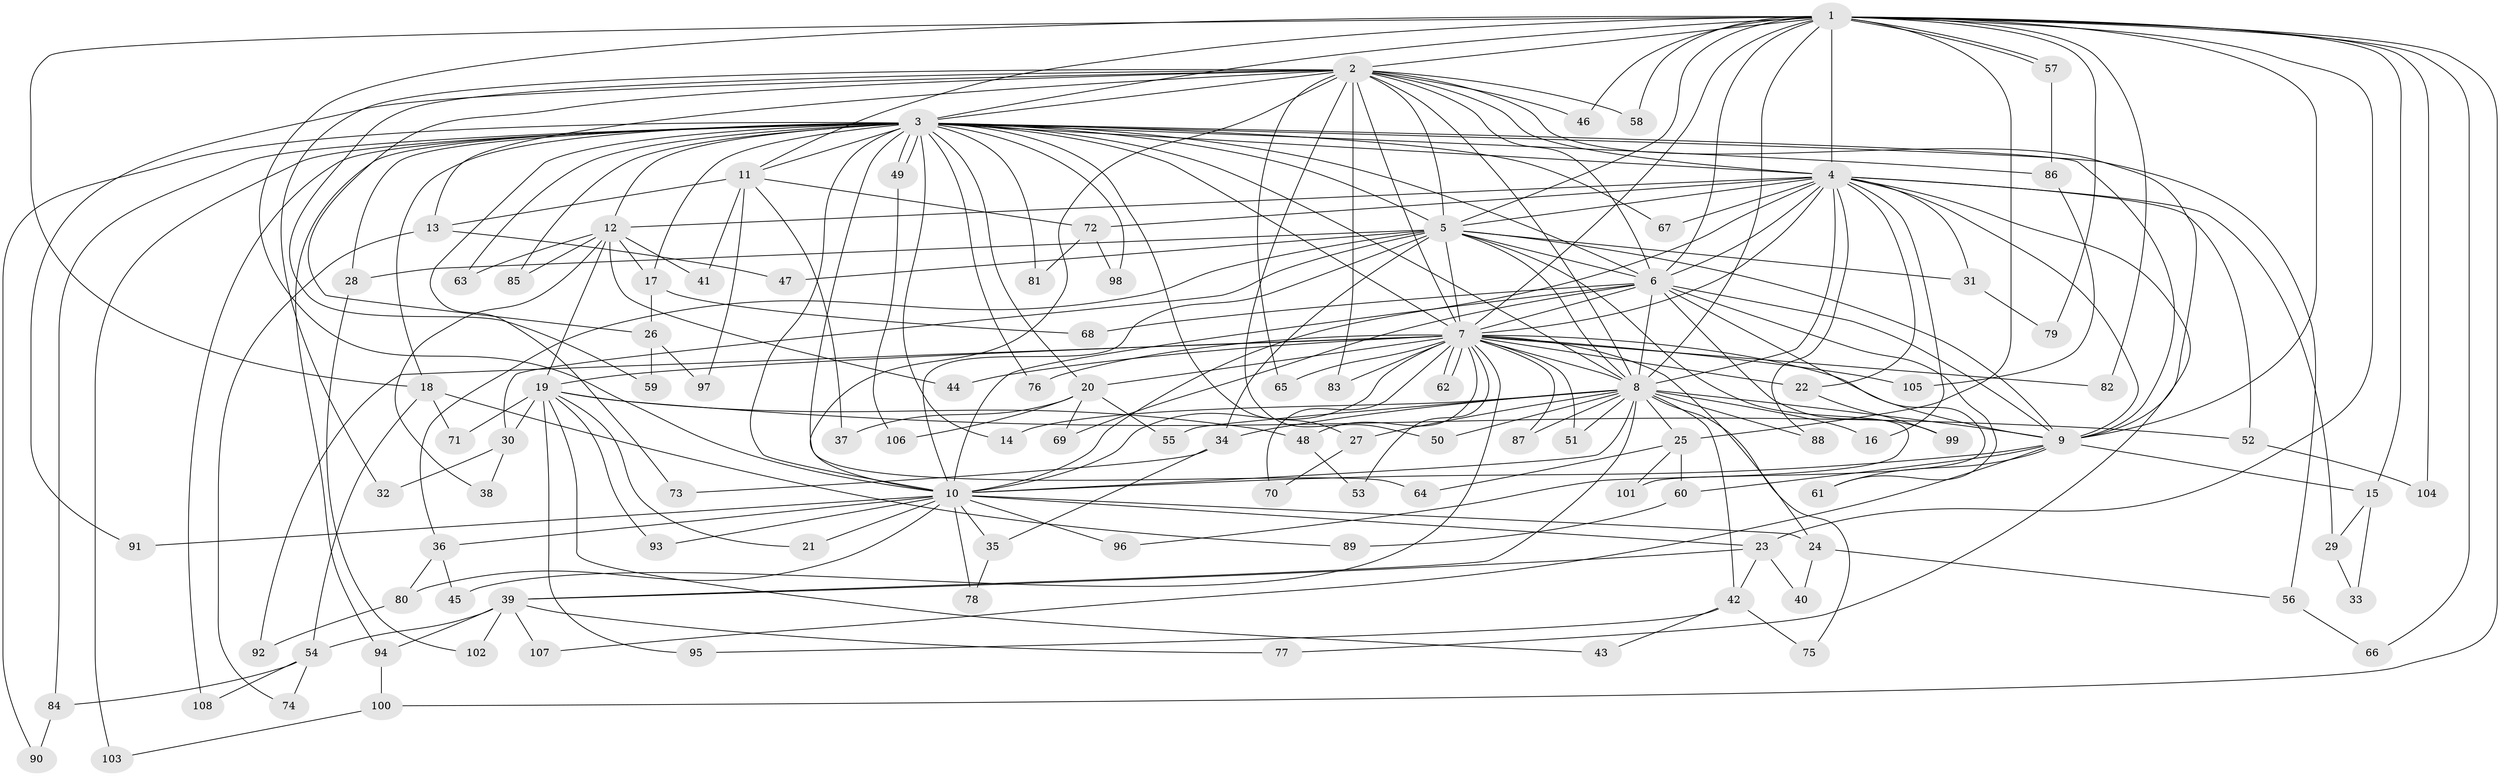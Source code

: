 // coarse degree distribution, {27: 0.012048192771084338, 17: 0.024096385542168676, 33: 0.012048192771084338, 13: 0.024096385542168676, 25: 0.012048192771084338, 19: 0.024096385542168676, 7: 0.024096385542168676, 9: 0.012048192771084338, 4: 0.07228915662650602, 2: 0.5301204819277109, 3: 0.1566265060240964, 5: 0.060240963855421686, 11: 0.012048192771084338, 6: 0.012048192771084338, 1: 0.012048192771084338}
// Generated by graph-tools (version 1.1) at 2025/23/03/03/25 07:23:39]
// undirected, 108 vertices, 241 edges
graph export_dot {
graph [start="1"]
  node [color=gray90,style=filled];
  1;
  2;
  3;
  4;
  5;
  6;
  7;
  8;
  9;
  10;
  11;
  12;
  13;
  14;
  15;
  16;
  17;
  18;
  19;
  20;
  21;
  22;
  23;
  24;
  25;
  26;
  27;
  28;
  29;
  30;
  31;
  32;
  33;
  34;
  35;
  36;
  37;
  38;
  39;
  40;
  41;
  42;
  43;
  44;
  45;
  46;
  47;
  48;
  49;
  50;
  51;
  52;
  53;
  54;
  55;
  56;
  57;
  58;
  59;
  60;
  61;
  62;
  63;
  64;
  65;
  66;
  67;
  68;
  69;
  70;
  71;
  72;
  73;
  74;
  75;
  76;
  77;
  78;
  79;
  80;
  81;
  82;
  83;
  84;
  85;
  86;
  87;
  88;
  89;
  90;
  91;
  92;
  93;
  94;
  95;
  96;
  97;
  98;
  99;
  100;
  101;
  102;
  103;
  104;
  105;
  106;
  107;
  108;
  1 -- 2;
  1 -- 3;
  1 -- 4;
  1 -- 5;
  1 -- 6;
  1 -- 7;
  1 -- 8;
  1 -- 9;
  1 -- 10;
  1 -- 11;
  1 -- 15;
  1 -- 18;
  1 -- 23;
  1 -- 25;
  1 -- 46;
  1 -- 57;
  1 -- 57;
  1 -- 58;
  1 -- 66;
  1 -- 79;
  1 -- 82;
  1 -- 100;
  1 -- 104;
  2 -- 3;
  2 -- 4;
  2 -- 5;
  2 -- 6;
  2 -- 7;
  2 -- 8;
  2 -- 9;
  2 -- 10;
  2 -- 13;
  2 -- 26;
  2 -- 32;
  2 -- 46;
  2 -- 50;
  2 -- 58;
  2 -- 59;
  2 -- 65;
  2 -- 83;
  2 -- 91;
  3 -- 4;
  3 -- 5;
  3 -- 6;
  3 -- 7;
  3 -- 8;
  3 -- 9;
  3 -- 10;
  3 -- 11;
  3 -- 12;
  3 -- 14;
  3 -- 17;
  3 -- 18;
  3 -- 20;
  3 -- 27;
  3 -- 28;
  3 -- 49;
  3 -- 49;
  3 -- 56;
  3 -- 63;
  3 -- 64;
  3 -- 67;
  3 -- 73;
  3 -- 76;
  3 -- 81;
  3 -- 84;
  3 -- 85;
  3 -- 86;
  3 -- 90;
  3 -- 94;
  3 -- 98;
  3 -- 103;
  3 -- 108;
  4 -- 5;
  4 -- 6;
  4 -- 7;
  4 -- 8;
  4 -- 9;
  4 -- 10;
  4 -- 12;
  4 -- 16;
  4 -- 22;
  4 -- 29;
  4 -- 31;
  4 -- 52;
  4 -- 67;
  4 -- 72;
  4 -- 77;
  4 -- 88;
  5 -- 6;
  5 -- 7;
  5 -- 8;
  5 -- 9;
  5 -- 10;
  5 -- 28;
  5 -- 30;
  5 -- 31;
  5 -- 34;
  5 -- 36;
  5 -- 47;
  5 -- 96;
  6 -- 7;
  6 -- 8;
  6 -- 9;
  6 -- 10;
  6 -- 61;
  6 -- 68;
  6 -- 69;
  6 -- 99;
  6 -- 101;
  7 -- 8;
  7 -- 9;
  7 -- 10;
  7 -- 19;
  7 -- 20;
  7 -- 22;
  7 -- 24;
  7 -- 44;
  7 -- 45;
  7 -- 48;
  7 -- 51;
  7 -- 53;
  7 -- 62;
  7 -- 62;
  7 -- 65;
  7 -- 70;
  7 -- 76;
  7 -- 82;
  7 -- 83;
  7 -- 87;
  7 -- 92;
  7 -- 105;
  8 -- 9;
  8 -- 10;
  8 -- 14;
  8 -- 16;
  8 -- 25;
  8 -- 27;
  8 -- 34;
  8 -- 39;
  8 -- 42;
  8 -- 50;
  8 -- 51;
  8 -- 55;
  8 -- 75;
  8 -- 87;
  8 -- 88;
  9 -- 10;
  9 -- 15;
  9 -- 60;
  9 -- 61;
  9 -- 107;
  10 -- 21;
  10 -- 23;
  10 -- 24;
  10 -- 35;
  10 -- 36;
  10 -- 78;
  10 -- 80;
  10 -- 91;
  10 -- 93;
  10 -- 96;
  11 -- 13;
  11 -- 37;
  11 -- 41;
  11 -- 72;
  11 -- 97;
  12 -- 17;
  12 -- 19;
  12 -- 38;
  12 -- 41;
  12 -- 44;
  12 -- 63;
  12 -- 85;
  13 -- 47;
  13 -- 74;
  15 -- 29;
  15 -- 33;
  17 -- 26;
  17 -- 68;
  18 -- 54;
  18 -- 71;
  18 -- 89;
  19 -- 21;
  19 -- 30;
  19 -- 43;
  19 -- 48;
  19 -- 52;
  19 -- 71;
  19 -- 93;
  19 -- 95;
  20 -- 37;
  20 -- 55;
  20 -- 69;
  20 -- 106;
  22 -- 99;
  23 -- 39;
  23 -- 40;
  23 -- 42;
  24 -- 40;
  24 -- 56;
  25 -- 60;
  25 -- 64;
  25 -- 101;
  26 -- 59;
  26 -- 97;
  27 -- 70;
  28 -- 102;
  29 -- 33;
  30 -- 32;
  30 -- 38;
  31 -- 79;
  34 -- 35;
  34 -- 73;
  35 -- 78;
  36 -- 45;
  36 -- 80;
  39 -- 54;
  39 -- 77;
  39 -- 94;
  39 -- 102;
  39 -- 107;
  42 -- 43;
  42 -- 75;
  42 -- 95;
  48 -- 53;
  49 -- 106;
  52 -- 104;
  54 -- 74;
  54 -- 84;
  54 -- 108;
  56 -- 66;
  57 -- 86;
  60 -- 89;
  72 -- 81;
  72 -- 98;
  80 -- 92;
  84 -- 90;
  86 -- 105;
  94 -- 100;
  100 -- 103;
}
